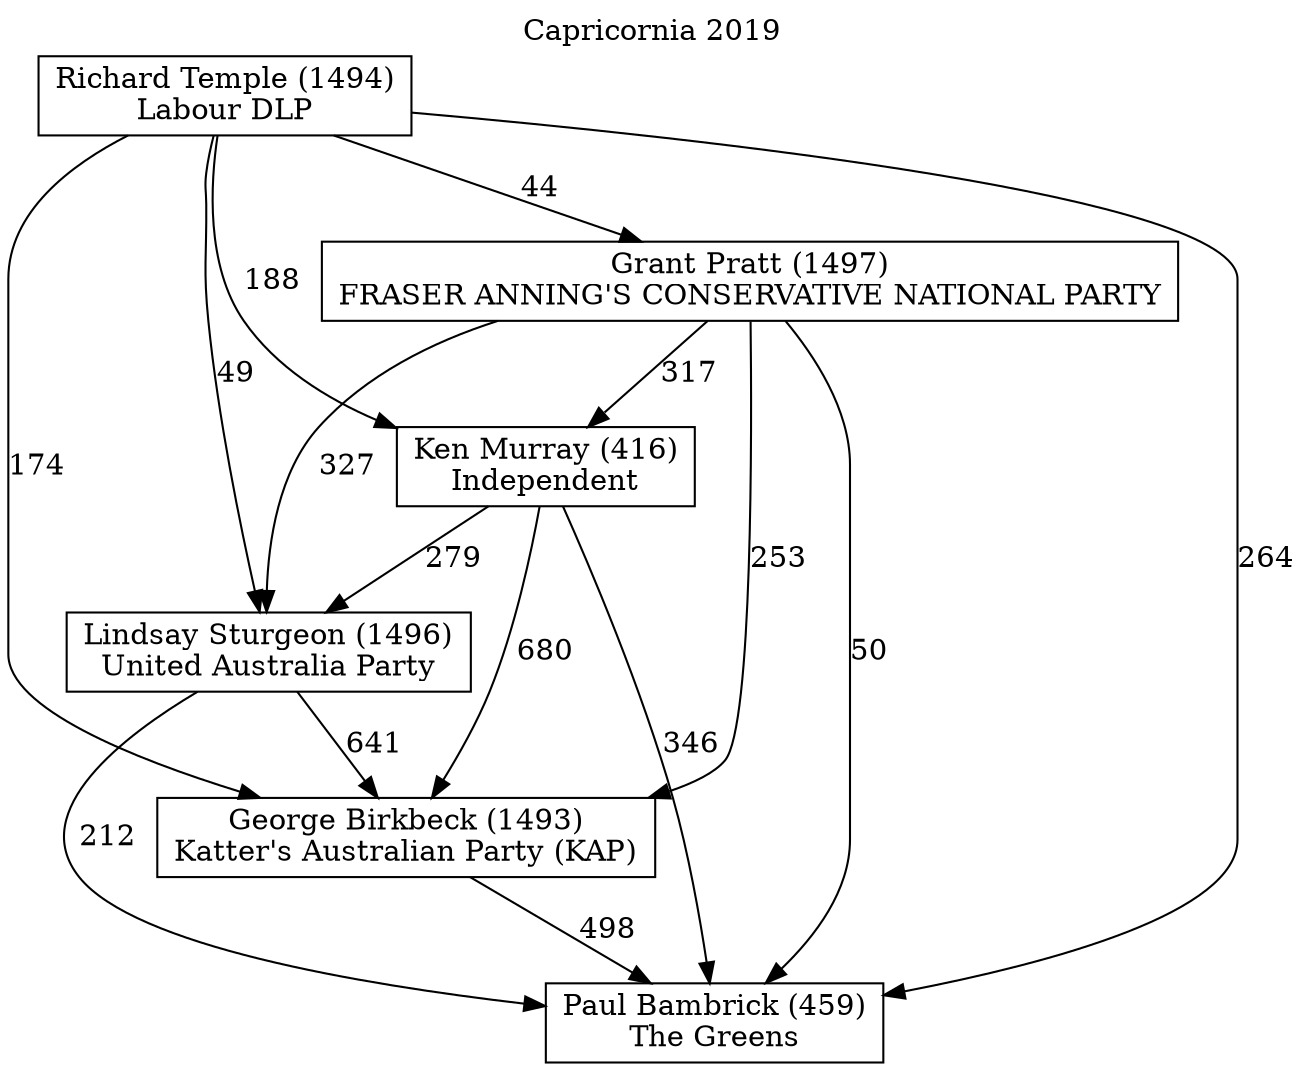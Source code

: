 // House preference flow
digraph "Paul Bambrick (459)_Capricornia_2019" {
	graph [label="Capricornia 2019" labelloc=t mclimit=10]
	node [shape=box]
	"George Birkbeck (1493)" [label="George Birkbeck (1493)
Katter's Australian Party (KAP)"]
	"Grant Pratt (1497)" [label="Grant Pratt (1497)
FRASER ANNING'S CONSERVATIVE NATIONAL PARTY"]
	"Ken Murray (416)" [label="Ken Murray (416)
Independent"]
	"Lindsay Sturgeon (1496)" [label="Lindsay Sturgeon (1496)
United Australia Party"]
	"Paul Bambrick (459)" [label="Paul Bambrick (459)
The Greens"]
	"Richard Temple (1494)" [label="Richard Temple (1494)
Labour DLP"]
	"George Birkbeck (1493)" -> "Paul Bambrick (459)" [label=498]
	"Grant Pratt (1497)" -> "George Birkbeck (1493)" [label=253]
	"Grant Pratt (1497)" -> "Ken Murray (416)" [label=317]
	"Grant Pratt (1497)" -> "Lindsay Sturgeon (1496)" [label=327]
	"Grant Pratt (1497)" -> "Paul Bambrick (459)" [label=50]
	"Ken Murray (416)" -> "George Birkbeck (1493)" [label=680]
	"Ken Murray (416)" -> "Lindsay Sturgeon (1496)" [label=279]
	"Ken Murray (416)" -> "Paul Bambrick (459)" [label=346]
	"Lindsay Sturgeon (1496)" -> "George Birkbeck (1493)" [label=641]
	"Lindsay Sturgeon (1496)" -> "Paul Bambrick (459)" [label=212]
	"Richard Temple (1494)" -> "George Birkbeck (1493)" [label=174]
	"Richard Temple (1494)" -> "Grant Pratt (1497)" [label=44]
	"Richard Temple (1494)" -> "Ken Murray (416)" [label=188]
	"Richard Temple (1494)" -> "Lindsay Sturgeon (1496)" [label=49]
	"Richard Temple (1494)" -> "Paul Bambrick (459)" [label=264]
}
